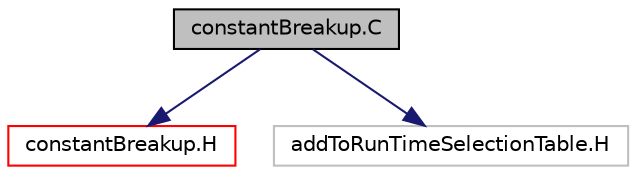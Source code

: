 digraph "constantBreakup.C"
{
  bgcolor="transparent";
  edge [fontname="Helvetica",fontsize="10",labelfontname="Helvetica",labelfontsize="10"];
  node [fontname="Helvetica",fontsize="10",shape=record];
  Node0 [label="constantBreakup.C",height=0.2,width=0.4,color="black", fillcolor="grey75", style="filled", fontcolor="black"];
  Node0 -> Node1 [color="midnightblue",fontsize="10",style="solid",fontname="Helvetica"];
  Node1 [label="constantBreakup.H",height=0.2,width=0.4,color="red",URL="$a00464.html"];
  Node0 -> Node42 [color="midnightblue",fontsize="10",style="solid",fontname="Helvetica"];
  Node42 [label="addToRunTimeSelectionTable.H",height=0.2,width=0.4,color="grey75"];
}
